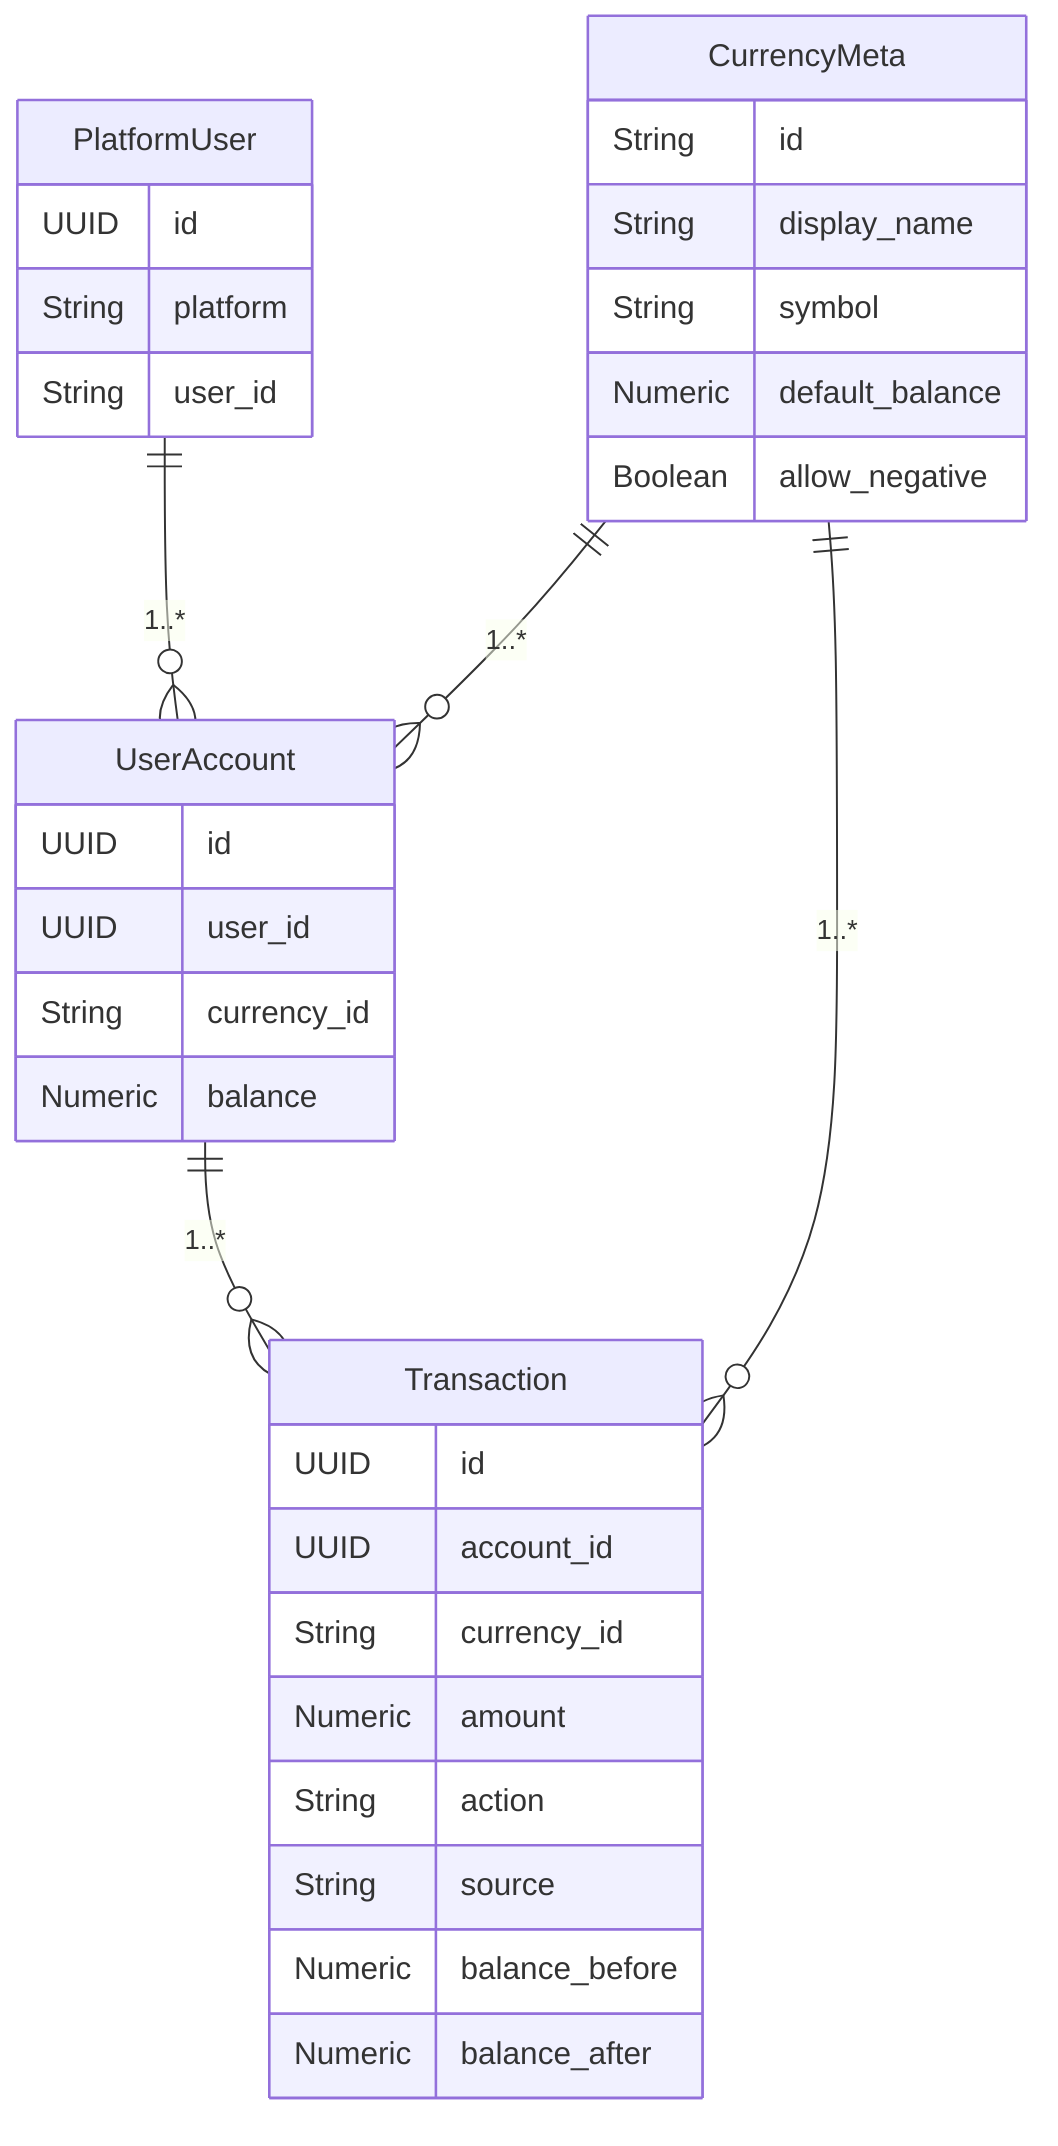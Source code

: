erDiagram
    PlatformUser ||--o{ UserAccount : "1..*"
    CurrencyMeta ||--o{ UserAccount : "1..*"
    UserAccount ||--o{ Transaction : "1..*"
    CurrencyMeta ||--o{ Transaction : "1..*"

    PlatformUser {
        UUID id
        String platform
        String user_id
    }

    CurrencyMeta {
        String id
        String display_name
        String symbol
        Numeric default_balance
        Boolean allow_negative
    }

    UserAccount {
        UUID id
        UUID user_id
        String currency_id
        Numeric balance
    }

    Transaction {
        UUID id
        UUID account_id
        String currency_id
        Numeric amount
        String action
        String source
        Numeric balance_before
        Numeric balance_after
    }